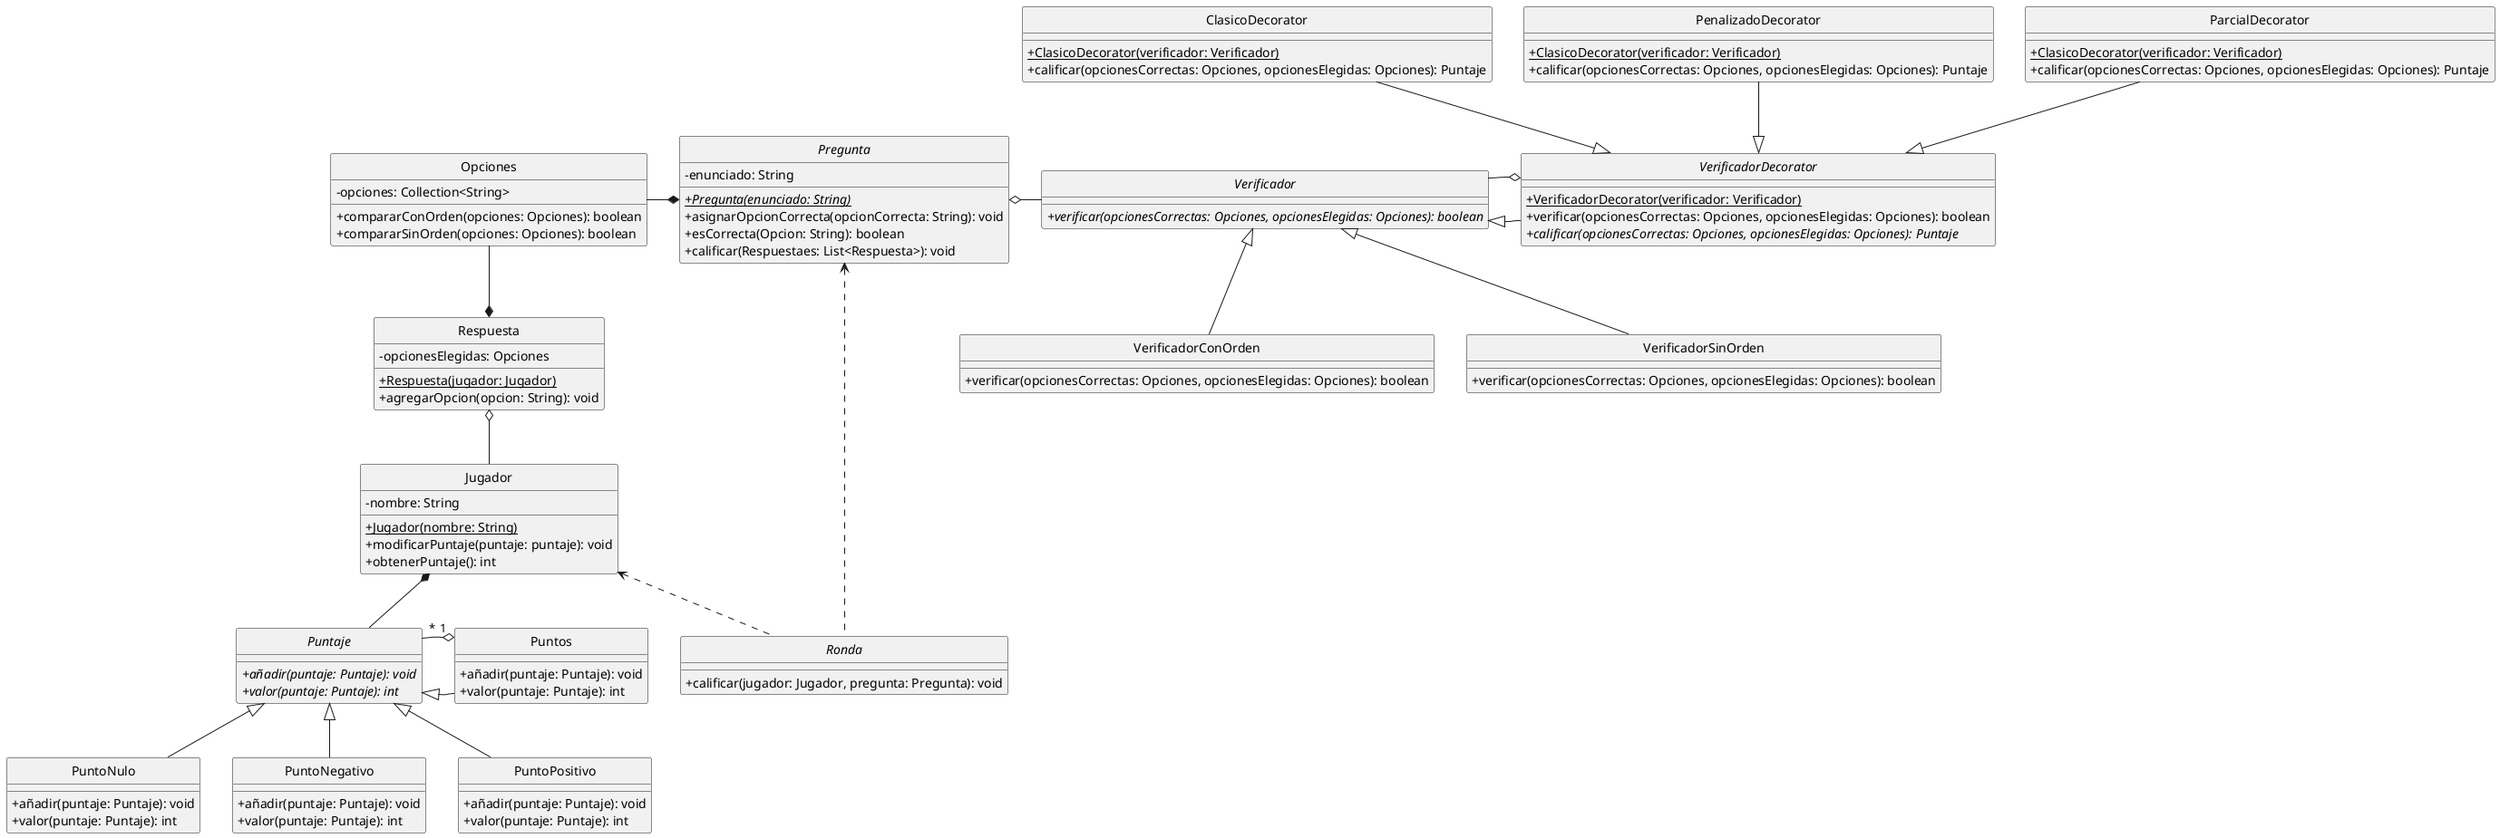 @startuml
hide circle
skinparam classAttributeIconSize 0

'Clases
Class Opciones{
    -opciones: Collection<String>
    +compararConOrden(opciones: Opciones): boolean
    +compararSinOrden(opciones: Opciones): boolean
}

Abstract Class Pregunta{
    -enunciado: String
    +{abstract}{static}Pregunta(enunciado: String)
    +asignarOpcionCorrecta(opcionCorrecta: String): void
    +esCorrecta(Opcion: String): boolean
    +calificar(Respuestaes: List<Respuesta>): void
}

Class Respuesta{
    -opcionesElegidas: Opciones
    +{static}Respuesta(jugador: Jugador)
    +agregarOpcion(opcion: String): void
}

Class Jugador{
    -nombre: String
    +{Static}Jugador(nombre: String)
    +modificarPuntaje(puntaje: puntaje): void
    +obtenerPuntaje(): int
}

Abstract Class Puntaje{
    +{abstract}añadir(puntaje: Puntaje): void
    +{abstract}valor(puntaje: Puntaje): int
}

Class Puntos{
    +añadir(puntaje: Puntaje): void
    +valor(puntaje: Puntaje): int
}

Class PuntoNulo{
    +añadir(puntaje: Puntaje): void
    +valor(puntaje: Puntaje): int
}

Class PuntoNegativo{
    +añadir(puntaje: Puntaje): void
    +valor(puntaje: Puntaje): int
}

Class PuntoPositivo{
    +añadir(puntaje: Puntaje): void
    +valor(puntaje: Puntaje): int
}

Interface Verificador{
    +{abstract}verificar(opcionesCorrectas: Opciones, opcionesElegidas: Opciones): boolean
}

Class VerificadorConOrden{
    +verificar(opcionesCorrectas: Opciones, opcionesElegidas: Opciones): boolean
}

Class VerificadorSinOrden{
    +verificar(opcionesCorrectas: Opciones, opcionesElegidas: Opciones): boolean
}

Abstract Class VerificadorDecorator{
    +{Static}VerificadorDecorator(verificador: Verificador)
    +verificar(opcionesCorrectas: Opciones, opcionesElegidas: Opciones): boolean
    +{abstract}calificar(opcionesCorrectas: Opciones, opcionesElegidas: Opciones): Puntaje
}

Class ClasicoDecorator{
    +{Static}ClasicoDecorator(verificador: Verificador)
    +calificar(opcionesCorrectas: Opciones, opcionesElegidas: Opciones): Puntaje
}

Class PenalizadoDecorator{
    +{Static}ClasicoDecorator(verificador: Verificador)
    +calificar(opcionesCorrectas: Opciones, opcionesElegidas: Opciones): Puntaje
}

Class ParcialDecorator{
    +{Static}ClasicoDecorator(verificador: Verificador)
    +calificar(opcionesCorrectas: Opciones, opcionesElegidas: Opciones): Puntaje
}

Abstract Class Ronda{
    +calificar(jugador: Jugador, pregunta: Pregunta): void
}

'Relaciones
Respuesta o-- Jugador
Pregunta *-left- Opciones
Respuesta *-up- Opciones
PuntoNegativo -up-|> Puntaje
PuntoNulo -up-|> Puntaje
PuntoPositivo -up-|> Puntaje
Puntos -left-|> Puntaje
Puntos "1" o-left- "*" Puntaje
Jugador *-- Puntaje
Pregunta o-right- Verificador
VerificadorDecorator -left-|> Verificador
VerificadorDecorator o-left- Verificador
VerificadorSinOrden -up-|> Verificador
VerificadorConOrden -up-|> Verificador
ClasicoDecorator --|> VerificadorDecorator
PenalizadoDecorator --|> VerificadorDecorator
ParcialDecorator --|> VerificadorDecorator
Ronda .up.> Jugador
Ronda .left.> Pregunta

@enduml